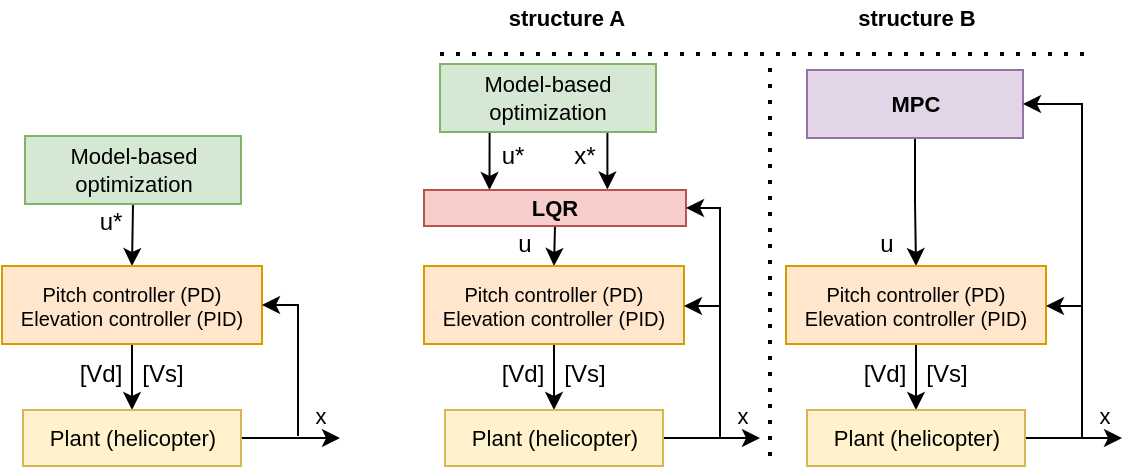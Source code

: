 <mxfile version="16.5.1" type="device"><diagram id="NY5jvk37BJau9Zujxn7c" name="Page-1"><mxGraphModel dx="1211" dy="614" grid="0" gridSize="10" guides="1" tooltips="1" connect="1" arrows="1" fold="1" page="0" pageScale="1" pageWidth="850" pageHeight="1100" math="0" shadow="0"><root><mxCell id="0"/><mxCell id="1" parent="0"/><mxCell id="5T3aH-kU8WwbADw3DBxs-9" style="edgeStyle=orthogonalEdgeStyle;rounded=0;orthogonalLoop=1;jettySize=auto;html=1;exitX=0.25;exitY=1;exitDx=0;exitDy=0;entryX=0.25;entryY=0;entryDx=0;entryDy=0;" edge="1" parent="1" source="5T3aH-kU8WwbADw3DBxs-1" target="5T3aH-kU8WwbADw3DBxs-2"><mxGeometry relative="1" as="geometry"/></mxCell><mxCell id="5T3aH-kU8WwbADw3DBxs-28" style="edgeStyle=orthogonalEdgeStyle;rounded=0;orthogonalLoop=1;jettySize=auto;html=1;exitX=0.75;exitY=1;exitDx=0;exitDy=0;entryX=0.7;entryY=1.015;entryDx=0;entryDy=0;entryPerimeter=0;" edge="1" parent="1" source="5T3aH-kU8WwbADw3DBxs-1" target="5T3aH-kU8WwbADw3DBxs-2"><mxGeometry relative="1" as="geometry"/></mxCell><mxCell id="5T3aH-kU8WwbADw3DBxs-1" value="Model-based&lt;br style=&quot;font-size: 11px;&quot;&gt;optimization" style="rounded=0;whiteSpace=wrap;html=1;flipV=1;fillColor=#d5e8d4;strokeColor=#82b366;fontSize=11;" vertex="1" parent="1"><mxGeometry x="177" y="111" width="108" height="34" as="geometry"/></mxCell><mxCell id="5T3aH-kU8WwbADw3DBxs-31" style="edgeStyle=orthogonalEdgeStyle;rounded=0;orthogonalLoop=1;jettySize=auto;html=1;exitX=0.5;exitY=1;exitDx=0;exitDy=0;entryX=0.5;entryY=0;entryDx=0;entryDy=0;" edge="1" parent="1" source="5T3aH-kU8WwbADw3DBxs-2" target="5T3aH-kU8WwbADw3DBxs-3"><mxGeometry relative="1" as="geometry"/></mxCell><mxCell id="5T3aH-kU8WwbADw3DBxs-2" value="&lt;b&gt;&lt;font style=&quot;font-size: 11px&quot;&gt;LQR&lt;/font&gt;&lt;/b&gt;" style="rounded=0;whiteSpace=wrap;html=1;flipV=1;fillColor=#f8cecc;strokeColor=#b85450;" vertex="1" parent="1"><mxGeometry x="169" y="174" width="131" height="18" as="geometry"/></mxCell><mxCell id="5T3aH-kU8WwbADw3DBxs-12" style="edgeStyle=orthogonalEdgeStyle;rounded=0;orthogonalLoop=1;jettySize=auto;html=1;exitX=0.5;exitY=1;exitDx=0;exitDy=0;entryX=0.5;entryY=0;entryDx=0;entryDy=0;" edge="1" parent="1" source="5T3aH-kU8WwbADw3DBxs-3" target="5T3aH-kU8WwbADw3DBxs-4"><mxGeometry relative="1" as="geometry"/></mxCell><mxCell id="5T3aH-kU8WwbADw3DBxs-3" value="Pitch controller (PD)&lt;br style=&quot;font-size: 10px;&quot;&gt;Elevation controller (PID)" style="rounded=0;whiteSpace=wrap;html=1;flipV=1;fillColor=#ffe6cc;strokeColor=#d79b00;fontSize=10;" vertex="1" parent="1"><mxGeometry x="169" y="212" width="130" height="39" as="geometry"/></mxCell><mxCell id="5T3aH-kU8WwbADw3DBxs-33" style="edgeStyle=orthogonalEdgeStyle;rounded=0;orthogonalLoop=1;jettySize=auto;html=1;exitX=1;exitY=0.5;exitDx=0;exitDy=0;fontSize=11;" edge="1" parent="1" source="5T3aH-kU8WwbADw3DBxs-4"><mxGeometry relative="1" as="geometry"><mxPoint x="337" y="298" as="targetPoint"/></mxGeometry></mxCell><mxCell id="5T3aH-kU8WwbADw3DBxs-4" value="Plant (helicopter)" style="rounded=0;whiteSpace=wrap;html=1;flipV=1;fillColor=#fff2cc;strokeColor=#d6b656;fontSize=11;" vertex="1" parent="1"><mxGeometry x="179.5" y="284" width="109" height="28" as="geometry"/></mxCell><mxCell id="5T3aH-kU8WwbADw3DBxs-14" value="[Vd]" style="text;html=1;align=center;verticalAlign=middle;resizable=0;points=[];autosize=1;strokeColor=none;fillColor=none;" vertex="1" parent="1"><mxGeometry x="202" y="257" width="31" height="18" as="geometry"/></mxCell><mxCell id="5T3aH-kU8WwbADw3DBxs-15" value="[Vs]" style="text;html=1;align=center;verticalAlign=middle;resizable=0;points=[];autosize=1;strokeColor=none;fillColor=none;" vertex="1" parent="1"><mxGeometry x="233" y="257" width="31" height="18" as="geometry"/></mxCell><mxCell id="5T3aH-kU8WwbADw3DBxs-29" value="x*" style="text;html=1;align=center;verticalAlign=middle;resizable=0;points=[];autosize=1;strokeColor=none;fillColor=none;" vertex="1" parent="1"><mxGeometry x="238" y="148" width="21" height="18" as="geometry"/></mxCell><mxCell id="5T3aH-kU8WwbADw3DBxs-30" value="u*" style="text;html=1;align=center;verticalAlign=middle;resizable=0;points=[];autosize=1;strokeColor=none;fillColor=none;" vertex="1" parent="1"><mxGeometry x="202" y="148" width="21" height="18" as="geometry"/></mxCell><mxCell id="5T3aH-kU8WwbADw3DBxs-32" value="u" style="text;html=1;align=center;verticalAlign=middle;resizable=0;points=[];autosize=1;strokeColor=none;fillColor=none;" vertex="1" parent="1"><mxGeometry x="210" y="192" width="17" height="18" as="geometry"/></mxCell><mxCell id="5T3aH-kU8WwbADw3DBxs-36" value="" style="endArrow=classic;html=1;rounded=0;fontSize=11;edgeStyle=orthogonalEdgeStyle;entryX=1;entryY=0.5;entryDx=0;entryDy=0;" edge="1" parent="1" target="5T3aH-kU8WwbADw3DBxs-3"><mxGeometry width="50" height="50" relative="1" as="geometry"><mxPoint x="317" y="232" as="sourcePoint"/><mxPoint x="448" y="208" as="targetPoint"/></mxGeometry></mxCell><mxCell id="5T3aH-kU8WwbADw3DBxs-37" value="x" style="text;html=1;strokeColor=none;fillColor=none;align=center;verticalAlign=middle;whiteSpace=wrap;rounded=0;fontSize=11;" vertex="1" parent="1"><mxGeometry x="322" y="282" width="13" height="10" as="geometry"/></mxCell><mxCell id="5T3aH-kU8WwbADw3DBxs-39" value="" style="endArrow=classic;html=1;rounded=0;fontSize=11;edgeStyle=orthogonalEdgeStyle;entryX=1;entryY=0.5;entryDx=0;entryDy=0;" edge="1" parent="1" target="5T3aH-kU8WwbADw3DBxs-2"><mxGeometry width="50" height="50" relative="1" as="geometry"><mxPoint x="317" y="298" as="sourcePoint"/><mxPoint x="437" y="189" as="targetPoint"/><Array as="points"><mxPoint x="317" y="183"/></Array></mxGeometry></mxCell><mxCell id="5T3aH-kU8WwbADw3DBxs-58" style="edgeStyle=orthogonalEdgeStyle;rounded=0;orthogonalLoop=1;jettySize=auto;html=1;exitX=0.5;exitY=1;exitDx=0;exitDy=0;entryX=0.5;entryY=0;entryDx=0;entryDy=0;fontSize=11;" edge="1" parent="1" source="5T3aH-kU8WwbADw3DBxs-43" target="5T3aH-kU8WwbADw3DBxs-47"><mxGeometry relative="1" as="geometry"/></mxCell><mxCell id="5T3aH-kU8WwbADw3DBxs-43" value="Model-based&lt;br style=&quot;font-size: 11px;&quot;&gt;optimization" style="rounded=0;whiteSpace=wrap;html=1;flipV=1;fillColor=#d5e8d4;strokeColor=#82b366;fontSize=11;" vertex="1" parent="1"><mxGeometry x="-30.5" y="147" width="108" height="34" as="geometry"/></mxCell><mxCell id="5T3aH-kU8WwbADw3DBxs-46" style="edgeStyle=orthogonalEdgeStyle;rounded=0;orthogonalLoop=1;jettySize=auto;html=1;exitX=0.5;exitY=1;exitDx=0;exitDy=0;entryX=0.5;entryY=0;entryDx=0;entryDy=0;" edge="1" parent="1" source="5T3aH-kU8WwbADw3DBxs-47" target="5T3aH-kU8WwbADw3DBxs-49"><mxGeometry relative="1" as="geometry"/></mxCell><mxCell id="5T3aH-kU8WwbADw3DBxs-47" value="Pitch controller (PD)&lt;br style=&quot;font-size: 10px;&quot;&gt;Elevation controller (PID)" style="rounded=0;whiteSpace=wrap;html=1;flipV=1;fillColor=#ffe6cc;strokeColor=#d79b00;fontSize=10;" vertex="1" parent="1"><mxGeometry x="-42" y="212" width="130" height="39" as="geometry"/></mxCell><mxCell id="5T3aH-kU8WwbADw3DBxs-48" style="edgeStyle=orthogonalEdgeStyle;rounded=0;orthogonalLoop=1;jettySize=auto;html=1;exitX=1;exitY=0.5;exitDx=0;exitDy=0;fontSize=11;" edge="1" parent="1" source="5T3aH-kU8WwbADw3DBxs-49"><mxGeometry relative="1" as="geometry"><mxPoint x="127" y="298" as="targetPoint"/></mxGeometry></mxCell><mxCell id="5T3aH-kU8WwbADw3DBxs-49" value="Plant (helicopter)" style="rounded=0;whiteSpace=wrap;html=1;flipV=1;fillColor=#fff2cc;strokeColor=#d6b656;fontSize=11;" vertex="1" parent="1"><mxGeometry x="-31.5" y="284" width="109" height="28" as="geometry"/></mxCell><mxCell id="5T3aH-kU8WwbADw3DBxs-50" value="[Vd]" style="text;html=1;align=center;verticalAlign=middle;resizable=0;points=[];autosize=1;strokeColor=none;fillColor=none;" vertex="1" parent="1"><mxGeometry x="-9" y="257" width="31" height="18" as="geometry"/></mxCell><mxCell id="5T3aH-kU8WwbADw3DBxs-51" value="[Vs]" style="text;html=1;align=center;verticalAlign=middle;resizable=0;points=[];autosize=1;strokeColor=none;fillColor=none;" vertex="1" parent="1"><mxGeometry x="22" y="257" width="31" height="18" as="geometry"/></mxCell><mxCell id="5T3aH-kU8WwbADw3DBxs-53" value="u*" style="text;html=1;align=center;verticalAlign=middle;resizable=0;points=[];autosize=1;strokeColor=none;fillColor=none;" vertex="1" parent="1"><mxGeometry x="1" y="181" width="21" height="18" as="geometry"/></mxCell><mxCell id="5T3aH-kU8WwbADw3DBxs-55" value="" style="endArrow=classic;html=1;rounded=0;fontSize=11;edgeStyle=orthogonalEdgeStyle;entryX=1;entryY=0.5;entryDx=0;entryDy=0;" edge="1" parent="1" target="5T3aH-kU8WwbADw3DBxs-47"><mxGeometry width="50" height="50" relative="1" as="geometry"><mxPoint x="106" y="297" as="sourcePoint"/><mxPoint x="237" y="208" as="targetPoint"/><Array as="points"><mxPoint x="106" y="232"/></Array></mxGeometry></mxCell><mxCell id="5T3aH-kU8WwbADw3DBxs-56" value="x" style="text;html=1;strokeColor=none;fillColor=none;align=center;verticalAlign=middle;whiteSpace=wrap;rounded=0;fontSize=11;" vertex="1" parent="1"><mxGeometry x="111" y="282" width="13" height="10" as="geometry"/></mxCell><mxCell id="5T3aH-kU8WwbADw3DBxs-80" style="edgeStyle=orthogonalEdgeStyle;rounded=0;orthogonalLoop=1;jettySize=auto;html=1;exitX=0.5;exitY=1;exitDx=0;exitDy=0;entryX=0.5;entryY=0;entryDx=0;entryDy=0;fontSize=11;" edge="1" parent="1" source="5T3aH-kU8WwbADw3DBxs-62" target="5T3aH-kU8WwbADw3DBxs-66"><mxGeometry relative="1" as="geometry"/></mxCell><mxCell id="5T3aH-kU8WwbADw3DBxs-62" value="MPC" style="rounded=0;whiteSpace=wrap;html=1;flipV=1;fillColor=#e1d5e7;strokeColor=#9673a6;fontSize=11;fontStyle=1" vertex="1" parent="1"><mxGeometry x="360.5" y="114" width="108" height="34" as="geometry"/></mxCell><mxCell id="5T3aH-kU8WwbADw3DBxs-65" style="edgeStyle=orthogonalEdgeStyle;rounded=0;orthogonalLoop=1;jettySize=auto;html=1;exitX=0.5;exitY=1;exitDx=0;exitDy=0;entryX=0.5;entryY=0;entryDx=0;entryDy=0;" edge="1" parent="1" source="5T3aH-kU8WwbADw3DBxs-66" target="5T3aH-kU8WwbADw3DBxs-68"><mxGeometry relative="1" as="geometry"/></mxCell><mxCell id="5T3aH-kU8WwbADw3DBxs-66" value="Pitch controller (PD)&lt;br style=&quot;font-size: 10px;&quot;&gt;Elevation controller (PID)" style="rounded=0;whiteSpace=wrap;html=1;flipV=1;fillColor=#ffe6cc;strokeColor=#d79b00;fontSize=10;" vertex="1" parent="1"><mxGeometry x="350" y="212" width="130" height="39" as="geometry"/></mxCell><mxCell id="5T3aH-kU8WwbADw3DBxs-67" style="edgeStyle=orthogonalEdgeStyle;rounded=0;orthogonalLoop=1;jettySize=auto;html=1;exitX=1;exitY=0.5;exitDx=0;exitDy=0;fontSize=11;" edge="1" parent="1" source="5T3aH-kU8WwbADw3DBxs-68"><mxGeometry relative="1" as="geometry"><mxPoint x="518" y="298" as="targetPoint"/></mxGeometry></mxCell><mxCell id="5T3aH-kU8WwbADw3DBxs-68" value="Plant (helicopter)" style="rounded=0;whiteSpace=wrap;html=1;flipV=1;fillColor=#fff2cc;strokeColor=#d6b656;fontSize=11;" vertex="1" parent="1"><mxGeometry x="360.5" y="284" width="109" height="28" as="geometry"/></mxCell><mxCell id="5T3aH-kU8WwbADw3DBxs-69" value="[Vd]" style="text;html=1;align=center;verticalAlign=middle;resizable=0;points=[];autosize=1;strokeColor=none;fillColor=none;" vertex="1" parent="1"><mxGeometry x="383" y="257" width="31" height="18" as="geometry"/></mxCell><mxCell id="5T3aH-kU8WwbADw3DBxs-70" value="[Vs]" style="text;html=1;align=center;verticalAlign=middle;resizable=0;points=[];autosize=1;strokeColor=none;fillColor=none;" vertex="1" parent="1"><mxGeometry x="414" y="257" width="31" height="18" as="geometry"/></mxCell><mxCell id="5T3aH-kU8WwbADw3DBxs-73" value="u" style="text;html=1;align=center;verticalAlign=middle;resizable=0;points=[];autosize=1;strokeColor=none;fillColor=none;" vertex="1" parent="1"><mxGeometry x="391" y="192" width="17" height="18" as="geometry"/></mxCell><mxCell id="5T3aH-kU8WwbADw3DBxs-74" value="" style="endArrow=classic;html=1;rounded=0;fontSize=11;edgeStyle=orthogonalEdgeStyle;entryX=1;entryY=0.5;entryDx=0;entryDy=0;" edge="1" parent="1" target="5T3aH-kU8WwbADw3DBxs-66"><mxGeometry width="50" height="50" relative="1" as="geometry"><mxPoint x="498" y="232" as="sourcePoint"/><mxPoint x="629" y="208" as="targetPoint"/></mxGeometry></mxCell><mxCell id="5T3aH-kU8WwbADw3DBxs-75" value="x" style="text;html=1;strokeColor=none;fillColor=none;align=center;verticalAlign=middle;whiteSpace=wrap;rounded=0;fontSize=11;" vertex="1" parent="1"><mxGeometry x="503" y="282" width="13" height="10" as="geometry"/></mxCell><mxCell id="5T3aH-kU8WwbADw3DBxs-76" value="" style="endArrow=classic;html=1;rounded=0;fontSize=11;edgeStyle=orthogonalEdgeStyle;entryX=1;entryY=0.5;entryDx=0;entryDy=0;" edge="1" parent="1" target="5T3aH-kU8WwbADw3DBxs-62"><mxGeometry width="50" height="50" relative="1" as="geometry"><mxPoint x="498" y="298" as="sourcePoint"/><mxPoint x="481" y="183" as="targetPoint"/><Array as="points"><mxPoint x="498" y="131"/></Array></mxGeometry></mxCell><mxCell id="5T3aH-kU8WwbADw3DBxs-79" value="" style="endArrow=none;dashed=1;html=1;dashPattern=1 3;strokeWidth=2;rounded=0;fontSize=11;" edge="1" parent="1"><mxGeometry width="50" height="50" relative="1" as="geometry"><mxPoint x="342" y="307" as="sourcePoint"/><mxPoint x="342" y="110" as="targetPoint"/></mxGeometry></mxCell><mxCell id="5T3aH-kU8WwbADw3DBxs-81" value="" style="endArrow=none;dashed=1;html=1;dashPattern=1 3;strokeWidth=2;rounded=0;fontSize=11;" edge="1" parent="1"><mxGeometry width="50" height="50" relative="1" as="geometry"><mxPoint x="177" y="106" as="sourcePoint"/><mxPoint x="505" y="106" as="targetPoint"/></mxGeometry></mxCell><mxCell id="5T3aH-kU8WwbADw3DBxs-82" value="structure A" style="text;html=1;align=center;verticalAlign=middle;resizable=0;points=[];autosize=1;strokeColor=none;fillColor=none;fontSize=11;fontStyle=1" vertex="1" parent="1"><mxGeometry x="206" y="79" width="68" height="17" as="geometry"/></mxCell><mxCell id="5T3aH-kU8WwbADw3DBxs-83" value="structure B" style="text;html=1;align=center;verticalAlign=middle;resizable=0;points=[];autosize=1;strokeColor=none;fillColor=none;fontSize=11;fontStyle=1" vertex="1" parent="1"><mxGeometry x="380" y="79" width="69" height="17" as="geometry"/></mxCell></root></mxGraphModel></diagram></mxfile>